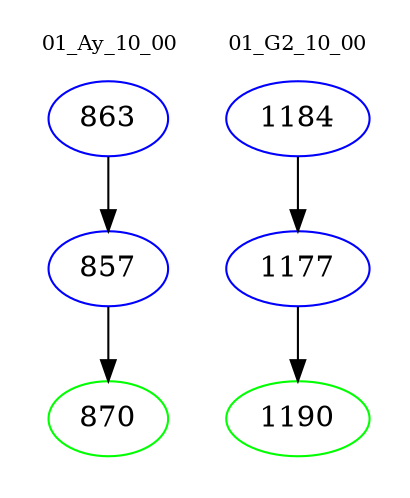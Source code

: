 digraph{
subgraph cluster_0 {
color = white
label = "01_Ay_10_00";
fontsize=10;
T0_863 [label="863", color="blue"]
T0_863 -> T0_857 [color="black"]
T0_857 [label="857", color="blue"]
T0_857 -> T0_870 [color="black"]
T0_870 [label="870", color="green"]
}
subgraph cluster_1 {
color = white
label = "01_G2_10_00";
fontsize=10;
T1_1184 [label="1184", color="blue"]
T1_1184 -> T1_1177 [color="black"]
T1_1177 [label="1177", color="blue"]
T1_1177 -> T1_1190 [color="black"]
T1_1190 [label="1190", color="green"]
}
}
